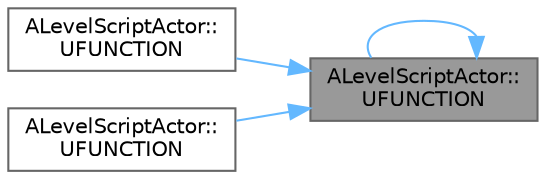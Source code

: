 digraph "ALevelScriptActor::UFUNCTION"
{
 // INTERACTIVE_SVG=YES
 // LATEX_PDF_SIZE
  bgcolor="transparent";
  edge [fontname=Helvetica,fontsize=10,labelfontname=Helvetica,labelfontsize=10];
  node [fontname=Helvetica,fontsize=10,shape=box,height=0.2,width=0.4];
  rankdir="RL";
  Node1 [id="Node000001",label="ALevelScriptActor::\lUFUNCTION",height=0.2,width=0.4,color="gray40", fillcolor="grey60", style="filled", fontcolor="black",tooltip="Sets the cinematic mode on all PlayerControllers."];
  Node1 -> Node1 [id="edge1_Node000001_Node000001",dir="back",color="steelblue1",style="solid",tooltip=" "];
  Node1 -> Node2 [id="edge2_Node000001_Node000002",dir="back",color="steelblue1",style="solid",tooltip=" "];
  Node2 [id="Node000002",label="ALevelScriptActor::\lUFUNCTION",height=0.2,width=0.4,color="grey40", fillcolor="white", style="filled",URL="$d2/df2/classALevelScriptActor.html#ac33c5dfa2a09b7e2cd33c46a52031c23",tooltip=" "];
  Node1 -> Node3 [id="edge3_Node000001_Node000003",dir="back",color="steelblue1",style="solid",tooltip=" "];
  Node3 [id="Node000003",label="ALevelScriptActor::\lUFUNCTION",height=0.2,width=0.4,color="grey40", fillcolor="white", style="filled",URL="$d2/df2/classALevelScriptActor.html#a7b70f7abbfc22d69cbdfe6edaeed6c57",tooltip="Event called on world origin location changes."];
}
